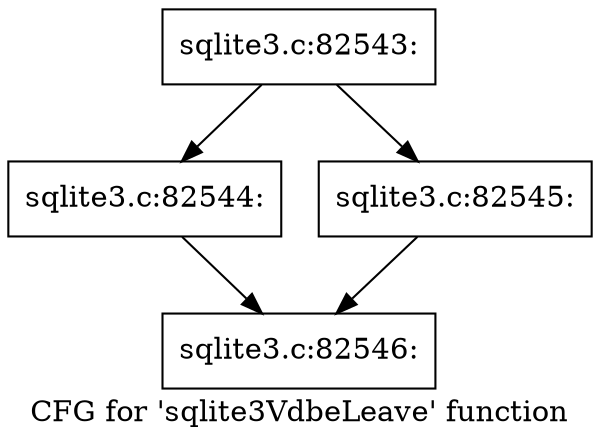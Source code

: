 digraph "CFG for 'sqlite3VdbeLeave' function" {
	label="CFG for 'sqlite3VdbeLeave' function";

	Node0x55c0f7a60470 [shape=record,label="{sqlite3.c:82543:}"];
	Node0x55c0f7a60470 -> Node0x55c0f7a621c0;
	Node0x55c0f7a60470 -> Node0x55c0f7a61d40;
	Node0x55c0f7a621c0 [shape=record,label="{sqlite3.c:82544:}"];
	Node0x55c0f7a621c0 -> Node0x55c0f7a605f0;
	Node0x55c0f7a61d40 [shape=record,label="{sqlite3.c:82545:}"];
	Node0x55c0f7a61d40 -> Node0x55c0f7a605f0;
	Node0x55c0f7a605f0 [shape=record,label="{sqlite3.c:82546:}"];
}
